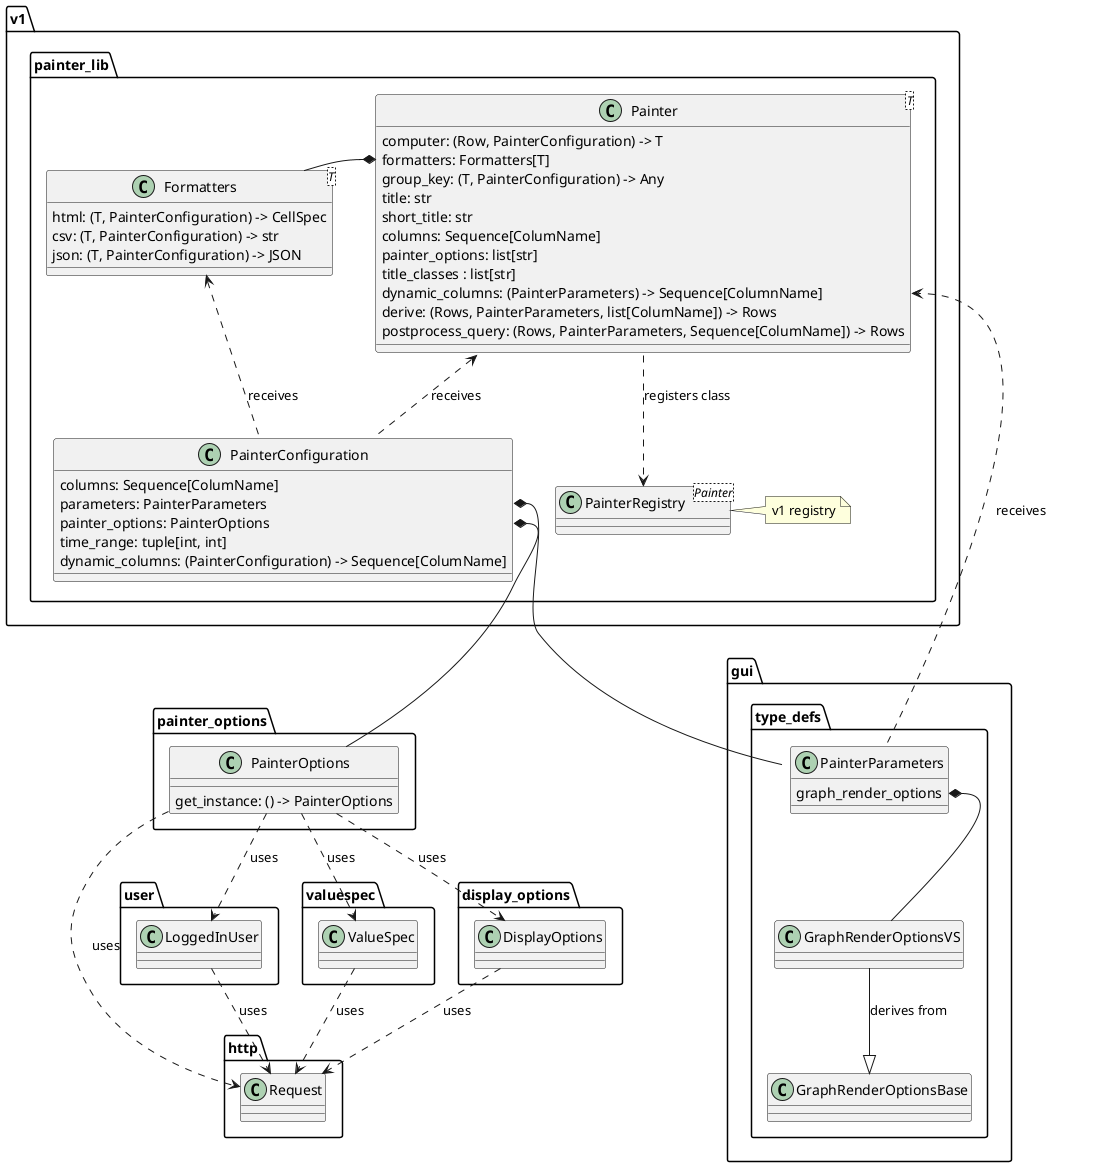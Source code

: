 @startuml

package painter_options {
    class PainterOptions {
      {method}  get_instance: () -> PainterOptions
    }
}

PainterOptions ..> http.Request : uses
PainterOptions ..> user.LoggedInUser : uses
PainterOptions ..> valuespec.ValueSpec : uses
PainterOptions ..> display_options.DisplayOptions : uses
DisplayOptions ..> http.Request : uses
LoggedInUser ..> http.Request : uses
ValueSpec ..> http.Request : uses

package gui.type_defs {
    class PainterParameters {
        graph_render_options
    }
    class GraphRenderOptionsVS
    class GraphRenderOptionsBase

    GraphRenderOptionsVS --|> GraphRenderOptionsBase : derives from
    PainterParameters::graph_render_options *-- GraphRenderOptionsVS
}

package v1.painter_lib {

    class "Painter<T>" as Painter {
        {field} computer: (Row, PainterConfiguration) -> T
        {field} formatters: Formatters[T]
        {field} group_key: (T, PainterConfiguration) -> Any
        {field} title: str
        {field} short_title: str
        {field} columns: Sequence[ColumName]
        {field} painter_options: list[str]
        {field} title_classes : list[str]
        {field} dynamic_columns: (PainterParameters) -> Sequence[ColumnName]
        {field} derive: (Rows, PainterParameters, list[ColumName]) -> Rows
        {field} postprocess_query: (Rows, PainterParameters, Sequence[ColumName]) -> Rows
    }
    class "Formatters<T>" as Formatters {
        {field} html: (T, PainterConfiguration) -> CellSpec
        {field} csv: (T, PainterConfiguration) -> str
        {field} json: (T, PainterConfiguration) -> JSON
    }

    class PainterConfiguration {
        {field} columns: Sequence[ColumName]
        {field} parameters: PainterParameters
        {field} painter_options: PainterOptions
        {field} time_range: tuple[int, int]
        {field} dynamic_columns: (PainterConfiguration) -> Sequence[ColumName]
    }

    class "PainterRegistry<Painter>" as PainterRegistry


    note right of PainterRegistry
        v1 registry
    end note


    Painter ..> PainterRegistry : registers class

    Painter::formatters *-left- Formatters
    PainterConfiguration .left.> Formatters : receives
    Painter <.. PainterConfiguration : receives
    PainterConfiguration::parameters *-- PainterParameters
    PainterConfiguration::painter_options *-- PainterOptions
    PainterParameters ..> Painter::dynamic_columns : receives
}

@enduml
